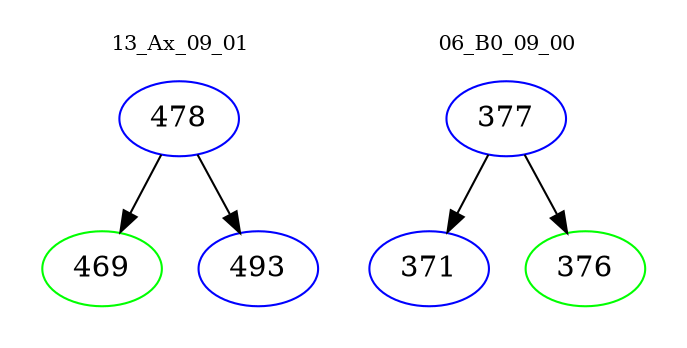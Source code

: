 digraph{
subgraph cluster_0 {
color = white
label = "13_Ax_09_01";
fontsize=10;
T0_478 [label="478", color="blue"]
T0_478 -> T0_469 [color="black"]
T0_469 [label="469", color="green"]
T0_478 -> T0_493 [color="black"]
T0_493 [label="493", color="blue"]
}
subgraph cluster_1 {
color = white
label = "06_B0_09_00";
fontsize=10;
T1_377 [label="377", color="blue"]
T1_377 -> T1_371 [color="black"]
T1_371 [label="371", color="blue"]
T1_377 -> T1_376 [color="black"]
T1_376 [label="376", color="green"]
}
}
